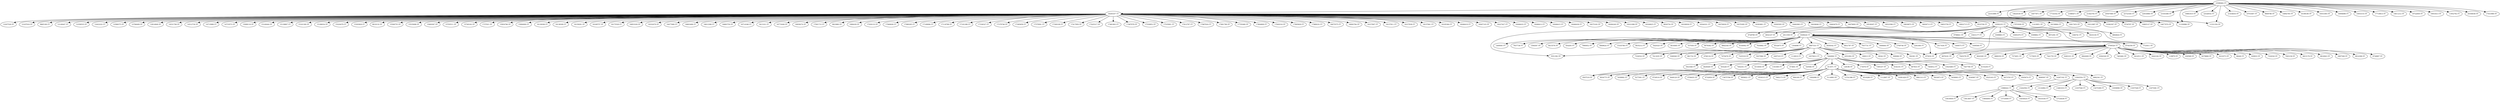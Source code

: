 digraph citations {
splines=true;
sep="+25,25";
overlap=scalexy;
node [fontsize=11];
"23589462 FT" -> "19245337 TT"
"23589462 FT" -> "22331896 FT"
"23589462 FT" -> "14677974 FF"
"23589462 FT" -> "14624539 FF"
"23589462 FT" -> "14677971 FF"
"23589462 FT" -> "17725352 FF"
"23589462 FT" -> "21880471 FF"
"23589462 FT" -> "21442705 FT"
"23589462 FT" -> "20507068 FF"
"23589462 FT" -> "22723345 FT"
"23589462 FT" -> "22916960 FF"
"23589462 FT" -> "21035366 FF"
"23589462 FT" -> "11330986 FF"
"23589462 FT" -> "16881610 FF"
"23589462 FT" -> "22528552 FT"
"23589462 FT" -> "11531354 FF"
"23589462 FT" -> "21434634 FF"
"23589462 FT" -> "19701607 FT"
"23589462 FT" -> "9809786 FF"
"23589462 FT" -> "14692785 FF"
"23589462 FT" -> "16199190 FF"
"23589462 FT" -> "16551093 FF"
"23589462 FT" -> "16094696 FT"
"23589462 FT" -> "10053153 FF"
"23589462 FT" -> "17719814 FF"
"23589462 FT" -> "14611212 FF"
"23589462 FT" -> "19722659 FF"
"23589462 FT" -> "19053413 FF"
"23589462 FT" -> "11952792 FT"
"23589462 FT" -> "20356036 FF"
"23589462 FT" -> "17031968 FF"
"7464906 TT" -> "5921646 FT"
"7464906 TT" -> "4626449 FF"
"7464906 TT" -> "503226 FT"
"7464906 TT" -> "7402351 FT"
"7464906 TT" -> "6153930 FF"
"7464906 TT" -> "1161000 FT"
"7464906 TT" -> "473601 FF"
"7464906 TT" -> "520584 FF"
"7464906 TT" -> "4507519 FF"
"7464906 TT" -> "811671 TT"
"7464906 TT" -> "128196 FF"
"7464906 TT" -> "173078 FF"
"7464906 TT" -> "7395107 FF"
"7464906 TT" -> "6162101 FT"
"7464906 TT" -> "867833 FF"
"7464906 TT" -> "7464912 FT"
"7464906 TT" -> "13025480 FT"
"7464906 TT" -> "7447790 FF"
"7464906 TT" -> "6153236 FT"
"14287192 TT" -> "13986422 TT"
"10592235 TT" -> "875032 FF"
"10592235 TT" -> "9729785 FF"
"10592235 TT" -> "6832147 FF"
"10592235 TT" -> "2911559 FF"
"10592235 TT" -> "5551392 FF"
"10592235 TT" -> "9796821 FF"
"10592235 TT" -> "10431177 FT"
"10592235 TT" -> "9309224 TT"
"10592235 TT" -> "9399863 FT"
"10592235 TT" -> "10091670 FT"
"10592235 TT" -> "9399862 FT"
"10592235 TT" -> "8872391 FF"
"10592235 TT" -> "8744358 FF"
"10592235 TT" -> "1384741 FT"
"10592235 TT" -> "9433130 FT"
"10592235 TT" -> "7723011 FF"
"10592235 TT" -> "8804824 FT"
"9309224 TT" -> "3709526 TT"
"9309224 TT" -> "8458342 FT"
"9309224 TT" -> "8744358 FF"
"9309224 TT" -> "8831787 FF"
"9309224 TT" -> "7937731 FT"
"9309224 TT" -> "1608464 FF"
"9309224 TT" -> "2769748 FF"
"9309224 TT" -> "2281084 FT"
"9309224 TT" -> "2017436 FT"
"9309224 TT" -> "1409573 FT"
"9309224 TT" -> "1409568 FT"
"9309224 TT" -> "1409565 FT"
"9309224 TT" -> "7937738 FT"
"9309224 TT" -> "1594567 FF"
"9309224 TT" -> "8415576 FF"
"9309224 TT" -> "934293 FT"
"9309224 TT" -> "7990952 FF"
"9309224 TT" -> "8069624 FT"
"9309224 TT" -> "15335780 FT"
"9309224 TT" -> "8035212 FT"
"9309224 TT" -> "6667333 TT"
"9309224 TT" -> "5420325 FF"
"9309224 TT" -> "4616085 FF"
"9309224 TT" -> "537058 FF"
"9309224 TT" -> "9079382 FF"
"9309224 TT" -> "875032 FF"
"9309224 TT" -> "8662544 FF"
"9309224 TT" -> "8140092 FF"
"9309224 TT" -> "7630882 FF"
"9309224 TT" -> "8532675 FF"
"9309224 TT" -> "7723011 FF"
"9309224 TT" -> "1304898 FT"
"13986422 TT" -> "13610936 FT"
"13986422 TT" -> "13813857 FT"
"13986422 TT" -> "13664694 FT"
"13986422 TT" -> "13733009 FT"
"13986422 TT" -> "14454024 FT"
"13986422 TT" -> "14416164 FT"
"13986422 TT" -> "13724438 FT"
"6667333 TT" -> "4351002 FF"
"6667333 TT" -> "180013 FF"
"6667333 TT" -> "38342 FF"
"6667333 TT" -> "909086 FF"
"6667333 TT" -> "592361 FF"
"6667333 TT" -> "7334522 FF"
"6667333 TT" -> "5551392 FF"
"6667333 TT" -> "7411635 FF"
"6667333 TT" -> "5360040 FF"
"6667333 TT" -> "881732 FF"
"6667333 TT" -> "7464906 TT"
"6667333 TT" -> "4760134 FF"
"6667333 TT" -> "7470476 FF"
"6667333 TT" -> "7225319 FF"
"6667333 TT" -> "5037986 FF"
"6667333 TT" -> "4367210 FT"
"6667333 TT" -> "1118010 FT"
"6667333 TT" -> "16578412 FT"
"6667333 TT" -> "875032 FF"
"13563554 TT" -> "13357549 FT"
"13563554 TT" -> "13475381 FT"
"13563554 TT" -> "13242592 FT"
"13563554 TT" -> "13132902 FT"
"13563554 TT" -> "13481033 FT"
"13563554 TT" -> "13357540 FT"
"13563554 TT" -> "13475399 FT"
"13563554 TT" -> "13058990 FF"
"3709526 TT" -> "6815178 FF"
"3709526 TT" -> "6816943 FF"
"3709526 TT" -> "2987508 FF"
"3709526 TT" -> "6914398 FF"
"3709526 TT" -> "6726807 FF"
"3709526 TT" -> "6876161 FF"
"3709526 TT" -> "7045378 FF"
"3709526 TT" -> "6620385 FF"
"3709526 TT" -> "3889350 FF"
"3709526 TT" -> "7373651 FF"
"3709526 TT" -> "7175935 FF"
"3709526 TT" -> "7441755 FF"
"3709526 TT" -> "6283101 FF"
"3709526 TT" -> "6842609 FF"
"3709526 TT" -> "6304326 FF"
"3709526 TT" -> "7463482 FF"
"3709526 TT" -> "6414511 FF"
"3709526 TT" -> "6442164 FF"
"3709526 TT" -> "119870 FF"
"3709526 TT" -> "430568 FF"
"3709526 TT" -> "6279868 FF"
"3709526 TT" -> "6210373 FF"
"3709526 TT" -> "96440 FT"
"3709526 TT" -> "629933 FF"
"3709526 TT" -> "7334520 FF"
"3709526 TT" -> "7003158 FF"
"3709526 TT" -> "875032 FF"
"19245337 TT" -> "17974509 FF"
"19245337 TT" -> "11531354 FF"
"19245337 TT" -> "11330986 FF"
"19245337 TT" -> "11419951 FF"
"19245337 TT" -> "10592235 TT"
"19245337 TT" -> "18158864 FT"
"19245337 TT" -> "10617453 FF"
"19245337 TT" -> "10212987 FF"
"19245337 TT" -> "10382307 FF"
"19245337 TT" -> "9729787 FF"
"19245337 TT" -> "10805127 FF"
"19245337 TT" -> "12207528 FF"
"19245337 TT" -> "12167016 FF"
"19245337 TT" -> "9665180 FT"
"19245337 TT" -> "12149447 FT"
"19245337 TT" -> "12358535 FF"
"19245337 TT" -> "12422222 FT"
"19245337 TT" -> "12586375 FF"
"19245337 TT" -> "12766409 FF"
"19245337 TT" -> "12914849 FF"
"19245337 TT" -> "14531708 FF"
"19245337 TT" -> "14512730 FF"
"19245337 TT" -> "14677974 FF"
"19245337 TT" -> "14715898 FT"
"19245337 TT" -> "14733572 FF"
"19245337 TT" -> "15099118 FF"
"19245337 TT" -> "15140444 FF"
"19245337 TT" -> "15139807 FT"
"19245337 TT" -> "15161300 FF"
"19245337 TT" -> "15196034 FF"
"19245337 TT" -> "15220479 FT"
"19245337 TT" -> "15303829 FT"
"19245337 TT" -> "8019132 FF"
"19245337 TT" -> "15506755 FF"
"19245337 TT" -> "15535698 FF"
"19245337 TT" -> "15600367 FF"
"19245337 TT" -> "15705511 FF"
"19245337 TT" -> "15740162 FF"
"19245337 TT" -> "1737021 FF"
"19245337 TT" -> "15954766 FF"
"19245337 TT" -> "15994900 FT"
"19245337 TT" -> "16138308 FT"
"19245337 TT" -> "16138309 FT"
"19245337 TT" -> "16159291 FF"
"19245337 TT" -> "16169757 FF"
"19245337 TT" -> "16175529 FT"
"19245337 TT" -> "16853329 FF"
"19245337 TT" -> "16332079 FF"
"19245337 TT" -> "16477680 FT"
"19245337 TT" -> "16603496 FT"
"19245337 TT" -> "16612389 FT"
"19245337 TT" -> "16683750 FF"
"19245337 TT" -> "16714348 FT"
"19245337 TT" -> "3413101 FT"
"19245337 TT" -> "16772049 FF"
"19245337 TT" -> "16939274 FF"
"19245337 TT" -> "17001715 FT"
"19245337 TT" -> "3823880 FF"
"19245337 TT" -> "1990439 FF"
"19245337 TT" -> "17030133 FF"
"19245337 TT" -> "17060626 FT"
"19245337 TT" -> "17080295 FT"
"19245337 TT" -> "17108084 FT"
"19245337 TT" -> "17118788 FF"
"19245337 TT" -> "17191298 FT"
"19245337 TT" -> "17336327 FT"
"19245337 TT" -> "17279748 FF"
"19245337 TT" -> "17285659 FT"
"19245337 TT" -> "17579561 FT"
"19245337 TT" -> "17300109 FT"
"19245337 TT" -> "17417850 FF"
"19245337 TT" -> "17425317 FF"
"19245337 TT" -> "17481903 FT"
"19245337 TT" -> "17487978 FF"
"19245337 TT" -> "17530852 FF"
"19245337 TT" -> "17535901 FT"
"19245337 TT" -> "17612797 FT"
"19245337 TT" -> "17687624 FT"
"19245337 TT" -> "17691789 FF"
"19245337 TT" -> "17705480 FF"
"19245337 TT" -> "17804809 FT"
"19245337 TT" -> "17920316 FF"
"19245337 TT" -> "17905829 FT"
"19245337 TT" -> "17989232 FT"
"19245337 TT" -> "18075575 FT"
"19245337 TT" -> "18092784 FF"
"19245337 TT" -> "18157807 FT"
"19245337 TT" -> "18157811 FT"
"19245337 TT" -> "18157839 FT"
"19245337 TT" -> "18157841 FT"
"19245337 TT" -> "18195364 FT"
"19245337 TT" -> "18266419 FT"
"19245337 TT" -> "18267103 FF"
"19245337 TT" -> "18227427 FT"
"19245337 TT" -> "18266433 FT"
"19245337 TT" -> "18266412 FT"
"19245337 TT" -> "18266415 FT"
"19245337 TT" -> "18266438 FT"
"19245337 TT" -> "18275162 FF"
"19245337 TT" -> "18284240 FF"
"19245337 TT" -> "18321098 FF"
"19245337 TT" -> "18326625 FT"
"19245337 TT" -> "6830754 FF"
"19245337 TT" -> "18339938 FT"
"19245337 TT" -> "18344321 FT"
"19245337 TT" -> "18376939 FT"
"19245337 TT" -> "18370385 FF"
"19245337 TT" -> "18393681 FT"
"19245337 TT" -> "18393505 FF"
"19245337 TT" -> "18462963 FT"
"19245337 TT" -> "18436646 FT"
"19245337 TT" -> "18462679 FT"
"19245337 TT" -> "18479093 FF"
"19245337 TT" -> "18539297 FT"
"19245337 TT" -> "18523586 FT"
"19245337 TT" -> "18630872 FF"
"19245337 TT" -> "18636713 FT"
"19245337 TT" -> "18653759 FT"
"19245337 TT" -> "18922715 FT"
"19245337 TT" -> "9533709 FT"
"811671 TT" -> "4682341 FT"
"811671 TT" -> "6034775 FF"
"811671 TT" -> "5458992 FT"
"811671 TT" -> "5277091 FT"
"811671 TT" -> "4729519 FF"
"811671 TT" -> "4449120 FF"
"811671 TT" -> "4706455 FF"
"811671 TT" -> "4732858 FF"
"811671 TT" -> "13675766 FF"
"811671 TT" -> "5859021 FT"
"811671 TT" -> "4530315 FT"
"811671 TT" -> "5462173 FF"
"811671 TT" -> "804169 FT"
"811671 TT" -> "1092698 FT"
"811671 TT" -> "5114993 FF"
"811671 TT" -> "13741388 FT"
"811671 TT" -> "4510289 FT"
"811671 TT" -> "1112807 FF"
"811671 TT" -> "4507519 FF"
"811671 TT" -> "14381428 FT"
"811671 TT" -> "4961313 FT"
"811671 TT" -> "5933873 FF"
"811671 TT" -> "5458993 FT"
"811671 TT" -> "4340907 FF"
"811671 TT" -> "4525163 FT"
"811671 TT" -> "4473705 FT"
"811671 TT" -> "4505674 FT"
"811671 TT" -> "4699567 FF"
"811671 TT" -> "14287192 TT"
"811671 TT" -> "13563554 TT"
}
